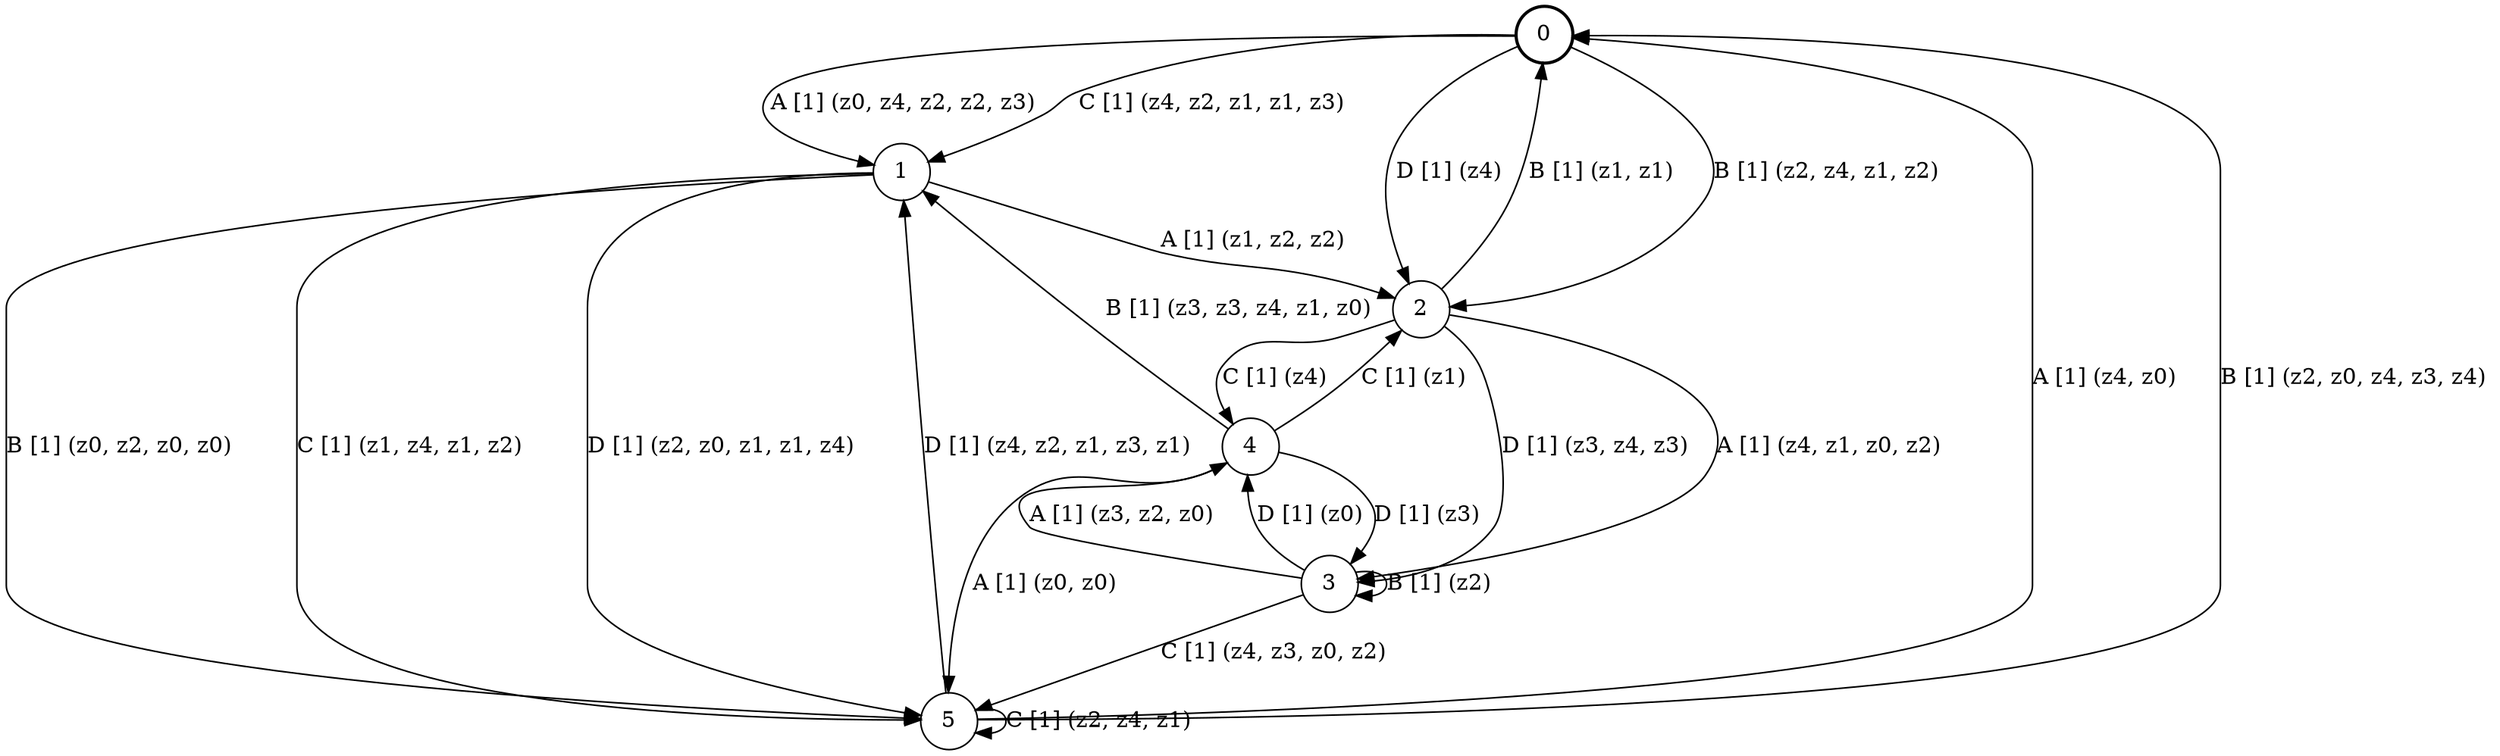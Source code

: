 # generated file, don't try to modify
# command: dot -Tpng <filename> > tree.png
digraph Automaton {
    node [shape = circle];
    0 [style = "bold"];
    0 -> 1 [label = "A [1] (z0, z4, z2, z2, z3) "];
    0 -> 2 [label = "B [1] (z2, z4, z1, z2) "];
    0 -> 1 [label = "C [1] (z4, z2, z1, z1, z3) "];
    0 -> 2 [label = "D [1] (z4) "];
    1 -> 2 [label = "A [1] (z1, z2, z2) "];
    1 -> 5 [label = "B [1] (z0, z2, z0, z0) "];
    1 -> 5 [label = "C [1] (z1, z4, z1, z2) "];
    1 -> 5 [label = "D [1] (z2, z0, z1, z1, z4) "];
    2 -> 3 [label = "A [1] (z4, z1, z0, z2) "];
    2 -> 0 [label = "B [1] (z1, z1) "];
    2 -> 4 [label = "C [1] (z4) "];
    2 -> 3 [label = "D [1] (z3, z4, z3) "];
    3 -> 4 [label = "A [1] (z3, z2, z0) "];
    3 -> 3 [label = "B [1] (z2) "];
    3 -> 5 [label = "C [1] (z4, z3, z0, z2) "];
    3 -> 4 [label = "D [1] (z0) "];
    4 -> 5 [label = "A [1] (z0, z0) "];
    4 -> 1 [label = "B [1] (z3, z3, z4, z1, z0) "];
    4 -> 2 [label = "C [1] (z1) "];
    4 -> 3 [label = "D [1] (z3) "];
    5 -> 0 [label = "A [1] (z4, z0) "];
    5 -> 0 [label = "B [1] (z2, z0, z4, z3, z4) "];
    5 -> 5 [label = "C [1] (z2, z4, z1) "];
    5 -> 1 [label = "D [1] (z4, z2, z1, z3, z1) "];
}
